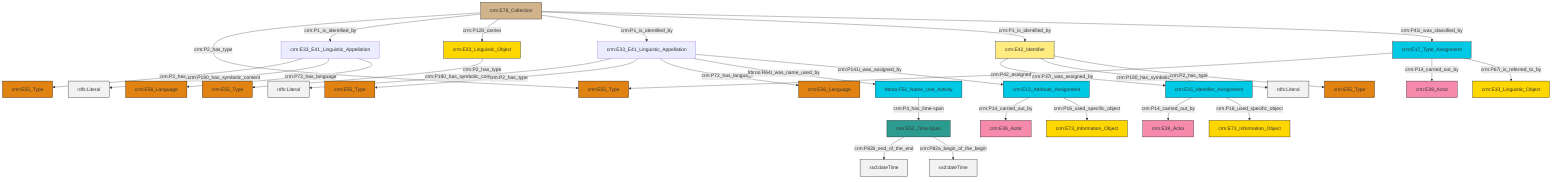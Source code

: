 graph TD
classDef Literal fill:#f2f2f2,stroke:#000000;
classDef CRM_Entity fill:#FFFFFF,stroke:#000000;
classDef Temporal_Entity fill:#00C9E6, stroke:#000000;
classDef Type fill:#E18312, stroke:#000000;
classDef Time-Span fill:#2C9C91, stroke:#000000;
classDef Appellation fill:#FFEB7F, stroke:#000000;
classDef Place fill:#008836, stroke:#000000;
classDef Persistent_Item fill:#B266B2, stroke:#000000;
classDef Conceptual_Object fill:#FFD700, stroke:#000000;
classDef Physical_Thing fill:#D2B48C, stroke:#000000;
classDef Actor fill:#f58aad, stroke:#000000;
classDef PC_Classes fill:#4ce600, stroke:#000000;
classDef Multi fill:#cccccc,stroke:#000000;

2["crm:E42_Identifier"]:::Appellation -->|crm:P37i_was_assigned_by| 3["crm:E15_Identifier_Assignment"]:::Temporal_Entity
6["crm:E33_E41_Linguistic_Appellation"]:::Default -->|crm:P2_has_type| 7["crm:E55_Type"]:::Type
10["crm:E17_Type_Assignment"]:::Temporal_Entity -->|crm:P42_assigned| 11["crm:E55_Type"]:::Type
12["crm:E52_Time-Span"]:::Time-Span -->|crm:P82b_end_of_the_end| 13[xsd:dateTime]:::Literal
14["crm:E78_Collection"]:::Physical_Thing -->|crm:P2_has_type| 11["crm:E55_Type"]:::Type
14["crm:E78_Collection"]:::Physical_Thing -->|crm:P1_is_identified_by| 6["crm:E33_E41_Linguistic_Appellation"]:::Default
19["frbroo:F52_Name_Use_Activity"]:::Temporal_Entity -->|crm:P4_has_time-span| 12["crm:E52_Time-Span"]:::Time-Span
0["crm:E33_Linguistic_Object"]:::Conceptual_Object -->|crm:P2_has_type| 8["crm:E55_Type"]:::Type
15["crm:E13_Attribute_Assignment"]:::Temporal_Entity -->|crm:P14_carried_out_by| 20["crm:E39_Actor"]:::Actor
23["crm:E33_E41_Linguistic_Appellation"]:::Default -->|crm:P190_has_symbolic_content| 24[rdfs:Literal]:::Literal
10["crm:E17_Type_Assignment"]:::Temporal_Entity -->|crm:P14_carried_out_by| 29["crm:E39_Actor"]:::Actor
3["crm:E15_Identifier_Assignment"]:::Temporal_Entity -->|crm:P14_carried_out_by| 4["crm:E39_Actor"]:::Actor
14["crm:E78_Collection"]:::Physical_Thing -->|crm:P128_carries| 0["crm:E33_Linguistic_Object"]:::Conceptual_Object
10["crm:E17_Type_Assignment"]:::Temporal_Entity -->|crm:P67i_is_referred_to_by| 21["crm:E33_Linguistic_Object"]:::Conceptual_Object
6["crm:E33_E41_Linguistic_Appellation"]:::Default -->|crm:P190_has_symbolic_content| 33[rdfs:Literal]:::Literal
14["crm:E78_Collection"]:::Physical_Thing -->|crm:P1_is_identified_by| 23["crm:E33_E41_Linguistic_Appellation"]:::Default
2["crm:E42_Identifier"]:::Appellation -->|crm:P190_has_symbolic_content| 37[rdfs:Literal]:::Literal
15["crm:E13_Attribute_Assignment"]:::Temporal_Entity -->|crm:P16_used_specific_object| 38["crm:E73_Information_Object"]:::Conceptual_Object
14["crm:E78_Collection"]:::Physical_Thing -->|crm:P1_is_identified_by| 2["crm:E42_Identifier"]:::Appellation
23["crm:E33_E41_Linguistic_Appellation"]:::Default -->|crm:P2_has_type| 31["crm:E55_Type"]:::Type
23["crm:E33_E41_Linguistic_Appellation"]:::Default -->|crm:P72_has_language| 39["crm:E56_Language"]:::Type
12["crm:E52_Time-Span"]:::Time-Span -->|crm:P82a_begin_of_the_begin| 43[xsd:dateTime]:::Literal
2["crm:E42_Identifier"]:::Appellation -->|crm:P2_has_type| 46["crm:E55_Type"]:::Type
23["crm:E33_E41_Linguistic_Appellation"]:::Default -->|frbroo:R64i_was_name_used_by| 19["frbroo:F52_Name_Use_Activity"]:::Temporal_Entity
14["crm:E78_Collection"]:::Physical_Thing -->|crm:P41i_was_classified_by| 10["crm:E17_Type_Assignment"]:::Temporal_Entity
3["crm:E15_Identifier_Assignment"]:::Temporal_Entity -->|crm:P16_used_specific_object| 35["crm:E73_Information_Object"]:::Conceptual_Object
6["crm:E33_E41_Linguistic_Appellation"]:::Default -->|crm:P72_has_language| 17["crm:E56_Language"]:::Type
23["crm:E33_E41_Linguistic_Appellation"]:::Default -->|crm:P141i_was_assigned_by| 15["crm:E13_Attribute_Assignment"]:::Temporal_Entity